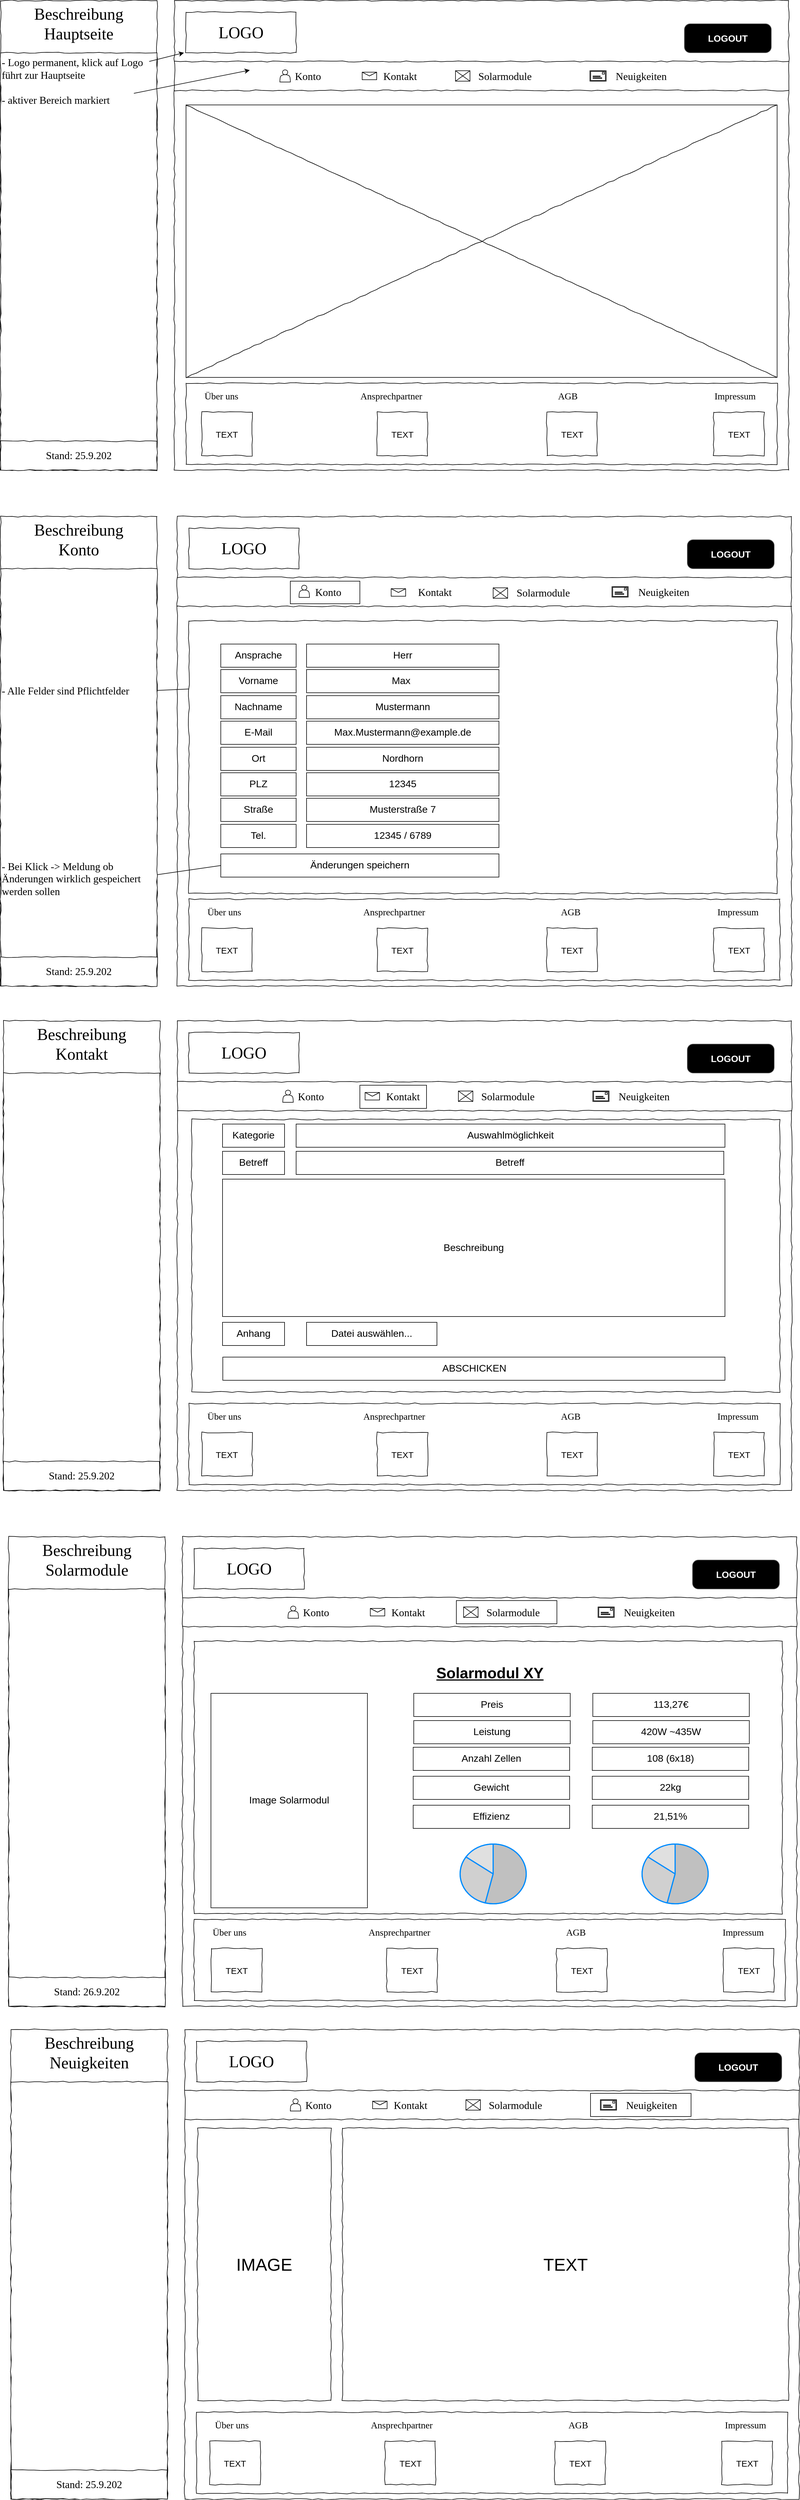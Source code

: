 <mxfile version="11.3.0" type="device" pages="1"><diagram name="Page-1" id="03018318-947c-dd8e-b7a3-06fadd420f32"><mxGraphModel dx="3111" dy="1143" grid="1" gridSize="10" guides="1" tooltips="1" connect="1" arrows="1" fold="1" page="1" pageScale="1" pageWidth="1100" pageHeight="850" background="none" math="0" shadow="0"><root><mxCell id="0"/><mxCell id="1" parent="0"/><mxCell id="LgNa74KXyd6v0-ToaAEt-61" value="" style="rounded=0;whiteSpace=wrap;html=1;" parent="1" vertex="1"><mxGeometry x="220" y="1021.5" width="120" height="39" as="geometry"/></mxCell><mxCell id="677b7b8949515195-1" value="" style="whiteSpace=wrap;html=1;rounded=0;shadow=0;labelBackgroundColor=none;strokeColor=#000000;strokeWidth=1;fillColor=none;fontFamily=Verdana;fontSize=12;fontColor=#000000;align=center;comic=1;" parent="1" vertex="1"><mxGeometry x="20" y="20" width="1060" height="810" as="geometry"/></mxCell><mxCell id="677b7b8949515195-2" value="LOGO" style="whiteSpace=wrap;html=1;rounded=0;shadow=0;labelBackgroundColor=none;strokeWidth=1;fontFamily=Verdana;fontSize=28;align=center;comic=1;" parent="1" vertex="1"><mxGeometry x="40" y="40" width="190" height="70" as="geometry"/></mxCell><mxCell id="677b7b8949515195-9" value="" style="line;strokeWidth=1;html=1;rounded=0;shadow=0;labelBackgroundColor=none;fillColor=none;fontFamily=Verdana;fontSize=14;fontColor=#000000;align=center;comic=1;" parent="1" vertex="1"><mxGeometry x="20" y="120" width="1060" height="10" as="geometry"/></mxCell><mxCell id="677b7b8949515195-15" value="&lt;div style=&quot;text-align: justify&quot;&gt;&lt;br&gt;&lt;/div&gt;" style="whiteSpace=wrap;html=1;rounded=0;shadow=0;labelBackgroundColor=none;strokeWidth=1;fillColor=none;fontFamily=Verdana;fontSize=12;align=center;verticalAlign=top;spacing=10;comic=1;" parent="1" vertex="1"><mxGeometry x="40" y="680" width="1020" height="140" as="geometry"/></mxCell><mxCell id="677b7b8949515195-16" value="" style="verticalLabelPosition=bottom;shadow=0;dashed=0;align=center;verticalAlign=top;strokeWidth=1;shape=mxgraph.mockup.graphics.simpleIcon;strokeColor=default;rounded=0;labelBackgroundColor=none;fontFamily=Verdana;fontSize=14;fontColor=#000000;comic=1;fillColor=default;html=1;" parent="1" vertex="1"><mxGeometry x="40" y="200" width="1020" height="470" as="geometry"/></mxCell><mxCell id="LgNa74KXyd6v0-ToaAEt-4" value="Konto" style="text;html=1;points=[];align=center;verticalAlign=top;spacingTop=-4;fontSize=18;fontFamily=Verdana" parent="1" vertex="1"><mxGeometry x="210" y="137.5" width="80" height="25" as="geometry"/></mxCell><mxCell id="LgNa74KXyd6v0-ToaAEt-7" value="Über uns" style="text;html=1;points=[];align=left;verticalAlign=top;spacingTop=-4;fontSize=16;fontFamily=Verdana" parent="1" vertex="1"><mxGeometry x="70" y="690" width="80" height="25" as="geometry"/></mxCell><mxCell id="LgNa74KXyd6v0-ToaAEt-8" value="AGB" style="text;html=1;points=[];align=left;verticalAlign=top;spacingTop=-4;fontSize=16;fontFamily=Verdana" parent="1" vertex="1"><mxGeometry x="680" y="690" width="80" height="25" as="geometry"/></mxCell><mxCell id="LgNa74KXyd6v0-ToaAEt-9" value="Impressum" style="text;html=1;points=[];align=left;verticalAlign=top;spacingTop=-4;fontSize=16;fontFamily=Verdana" parent="1" vertex="1"><mxGeometry x="950" y="690" width="80" height="25" as="geometry"/></mxCell><mxCell id="LgNa74KXyd6v0-ToaAEt-10" value="Ansprechpartner" style="text;html=1;points=[];align=left;verticalAlign=top;spacingTop=-4;fontSize=16;fontFamily=Verdana" parent="1" vertex="1"><mxGeometry x="339" y="690" width="80" height="25" as="geometry"/></mxCell><mxCell id="LgNa74KXyd6v0-ToaAEt-11" value="" style="strokeWidth=1;shadow=0;dashed=0;align=center;html=1;shape=mxgraph.mockup.buttons.multiButton;fillColor=#000000;strokeColor=#666666;mainText=;subText=;" parent="1" vertex="1"><mxGeometry x="900" y="60" width="150" height="50" as="geometry"/></mxCell><mxCell id="LgNa74KXyd6v0-ToaAEt-12" value="LOGOUT" style="strokeWidth=1;shadow=0;dashed=0;align=center;html=1;shape=mxgraph.mockup.anchor;fontSize=16;fontColor=#ffffff;fontStyle=1;whiteSpace=wrap;" parent="LgNa74KXyd6v0-ToaAEt-11" vertex="1"><mxGeometry y="15" width="150" height="20" as="geometry"/></mxCell><mxCell id="LgNa74KXyd6v0-ToaAEt-13" value="" style="strokeWidth=1;shadow=0;dashed=0;align=center;html=1;shape=mxgraph.mockup.anchor;fontSize=12;fontColor=#ffffff;fontStyle=1;whiteSpace=wrap;fillColor=#000000;" parent="LgNa74KXyd6v0-ToaAEt-11" vertex="1"><mxGeometry y="30" width="150" height="10" as="geometry"/></mxCell><mxCell id="LgNa74KXyd6v0-ToaAEt-14" value="" style="endArrow=none;html=1;rounded=0;" parent="1" target="677b7b8949515195-1" edge="1"><mxGeometry width="50" height="50" relative="1" as="geometry"><mxPoint x="20" y="190" as="sourcePoint"/><mxPoint x="70" y="140" as="targetPoint"/></mxGeometry></mxCell><mxCell id="LgNa74KXyd6v0-ToaAEt-15" value="" style="line;strokeWidth=1;html=1;rounded=0;shadow=0;labelBackgroundColor=none;fillColor=none;fontFamily=Verdana;fontSize=14;fontColor=#000000;align=center;comic=1;" parent="1" vertex="1"><mxGeometry x="20" y="170" width="1060" height="10" as="geometry"/></mxCell><mxCell id="LgNa74KXyd6v0-ToaAEt-16" value="Kontakt" style="text;html=1;points=[];align=center;verticalAlign=top;spacingTop=-4;fontSize=18;fontFamily=Verdana" parent="1" vertex="1"><mxGeometry x="369" y="137.5" width="80" height="25" as="geometry"/></mxCell><mxCell id="LgNa74KXyd6v0-ToaAEt-17" value="Neuigkeiten" style="text;html=1;points=[];align=center;verticalAlign=top;spacingTop=-4;fontSize=18;fontFamily=Verdana" parent="1" vertex="1"><mxGeometry x="780" y="137.5" width="90" height="25" as="geometry"/></mxCell><mxCell id="LgNa74KXyd6v0-ToaAEt-19" value="Beschreibung&lt;br&gt;Hauptseite&lt;br&gt;" style="whiteSpace=wrap;html=1;rounded=0;shadow=0;labelBackgroundColor=none;strokeWidth=1;fontFamily=Verdana;fontSize=28;align=center;comic=1;verticalAlign=top;" parent="1" vertex="1"><mxGeometry x="-280" y="20" width="270" height="810" as="geometry"/></mxCell><mxCell id="LgNa74KXyd6v0-ToaAEt-20" value="- Logo permanent, klick auf Logo führt zur Hauptseite&lt;br&gt;&lt;br&gt;- aktiver Bereich markiert" style="whiteSpace=wrap;html=1;rounded=0;shadow=0;labelBackgroundColor=none;strokeWidth=1;fontFamily=Verdana;fontSize=18;align=left;comic=1;verticalAlign=top;" parent="1" vertex="1"><mxGeometry x="-280" y="110" width="270" height="720" as="geometry"/></mxCell><mxCell id="LgNa74KXyd6v0-ToaAEt-22" value="" style="endArrow=classic;html=1;rounded=0;entryX=0;entryY=0.5;entryDx=0;entryDy=0;" parent="1" edge="1"><mxGeometry width="50" height="50" relative="1" as="geometry"><mxPoint x="-23.5" y="125" as="sourcePoint"/><mxPoint x="36.5" y="110" as="targetPoint"/></mxGeometry></mxCell><mxCell id="LgNa74KXyd6v0-ToaAEt-23" value="" style="endArrow=classic;html=1;rounded=0;" parent="1" edge="1"><mxGeometry width="50" height="50" relative="1" as="geometry"><mxPoint x="-50" y="180" as="sourcePoint"/><mxPoint x="150" y="140" as="targetPoint"/></mxGeometry></mxCell><mxCell id="LgNa74KXyd6v0-ToaAEt-24" value="Stand: 25.9.202" style="whiteSpace=wrap;html=1;rounded=0;shadow=0;labelBackgroundColor=none;strokeWidth=1;fontFamily=Verdana;fontSize=18;align=center;comic=1;verticalAlign=middle;" parent="1" vertex="1"><mxGeometry x="-280" y="780" width="270" height="50" as="geometry"/></mxCell><mxCell id="LgNa74KXyd6v0-ToaAEt-27" value="" style="verticalLabelPosition=bottom;shadow=0;dashed=0;align=center;html=1;verticalAlign=top;strokeWidth=1;shape=mxgraph.mockup.misc.mail2;" parent="1" vertex="1"><mxGeometry x="344" y="143.5" width="25" height="13" as="geometry"/></mxCell><mxCell id="LgNa74KXyd6v0-ToaAEt-28" value="" style="shape=actor;whiteSpace=wrap;html=1;" parent="1" vertex="1"><mxGeometry x="202" y="139.5" width="18" height="21" as="geometry"/></mxCell><mxCell id="LgNa74KXyd6v0-ToaAEt-30" value="" style="sketch=0;pointerEvents=1;shadow=0;dashed=0;html=1;labelPosition=center;verticalLabelPosition=bottom;verticalAlign=top;outlineConnect=0;align=center;shape=mxgraph.office.concepts.email;" parent="1" vertex="1"><mxGeometry x="737" y="141" width="28" height="18" as="geometry"/></mxCell><mxCell id="LgNa74KXyd6v0-ToaAEt-35" value="" style="whiteSpace=wrap;html=1;rounded=0;shadow=0;labelBackgroundColor=none;strokeColor=#000000;strokeWidth=1;fillColor=none;fontFamily=Verdana;fontSize=12;fontColor=#000000;align=center;comic=1;" parent="1" vertex="1"><mxGeometry x="25" y="910" width="1060" height="810" as="geometry"/></mxCell><mxCell id="LgNa74KXyd6v0-ToaAEt-36" value="LOGO" style="whiteSpace=wrap;html=1;rounded=0;shadow=0;labelBackgroundColor=none;strokeWidth=1;fontFamily=Verdana;fontSize=28;align=center;comic=1;" parent="1" vertex="1"><mxGeometry x="45" y="930" width="190" height="70" as="geometry"/></mxCell><mxCell id="LgNa74KXyd6v0-ToaAEt-37" value="" style="line;strokeWidth=1;html=1;rounded=0;shadow=0;labelBackgroundColor=none;fillColor=none;fontFamily=Verdana;fontSize=14;fontColor=#000000;align=center;comic=1;" parent="1" vertex="1"><mxGeometry x="25" y="1010" width="1060" height="10" as="geometry"/></mxCell><mxCell id="LgNa74KXyd6v0-ToaAEt-38" value="&lt;div style=&quot;text-align: justify&quot;&gt;&lt;br&gt;&lt;/div&gt;" style="whiteSpace=wrap;html=1;rounded=0;shadow=0;labelBackgroundColor=none;strokeWidth=1;fillColor=none;fontFamily=Verdana;fontSize=12;align=center;verticalAlign=top;spacing=10;comic=1;" parent="1" vertex="1"><mxGeometry x="45" y="1570" width="1020" height="140" as="geometry"/></mxCell><mxCell id="LgNa74KXyd6v0-ToaAEt-40" value="Konto" style="text;html=1;points=[];align=center;verticalAlign=top;spacingTop=-4;fontSize=18;fontFamily=Verdana" parent="1" vertex="1"><mxGeometry x="245" y="1027.5" width="80" height="25" as="geometry"/></mxCell><mxCell id="LgNa74KXyd6v0-ToaAEt-41" value="Über uns" style="text;html=1;points=[];align=left;verticalAlign=top;spacingTop=-4;fontSize=16;fontFamily=Verdana" parent="1" vertex="1"><mxGeometry x="75" y="1580" width="80" height="25" as="geometry"/></mxCell><mxCell id="LgNa74KXyd6v0-ToaAEt-42" value="AGB" style="text;html=1;points=[];align=left;verticalAlign=top;spacingTop=-4;fontSize=16;fontFamily=Verdana" parent="1" vertex="1"><mxGeometry x="685" y="1580" width="80" height="25" as="geometry"/></mxCell><mxCell id="LgNa74KXyd6v0-ToaAEt-43" value="Impressum" style="text;html=1;points=[];align=left;verticalAlign=top;spacingTop=-4;fontSize=16;fontFamily=Verdana" parent="1" vertex="1"><mxGeometry x="955" y="1580" width="80" height="25" as="geometry"/></mxCell><mxCell id="LgNa74KXyd6v0-ToaAEt-44" value="Ansprechpartner" style="text;html=1;points=[];align=left;verticalAlign=top;spacingTop=-4;fontSize=16;fontFamily=Verdana" parent="1" vertex="1"><mxGeometry x="344" y="1580" width="80" height="25" as="geometry"/></mxCell><mxCell id="LgNa74KXyd6v0-ToaAEt-45" value="" style="strokeWidth=1;shadow=0;dashed=0;align=center;html=1;shape=mxgraph.mockup.buttons.multiButton;fillColor=#000000;strokeColor=#666666;mainText=;subText=;" parent="1" vertex="1"><mxGeometry x="905" y="950" width="150" height="50" as="geometry"/></mxCell><mxCell id="LgNa74KXyd6v0-ToaAEt-46" value="LOGOUT" style="strokeWidth=1;shadow=0;dashed=0;align=center;html=1;shape=mxgraph.mockup.anchor;fontSize=16;fontColor=#ffffff;fontStyle=1;whiteSpace=wrap;" parent="LgNa74KXyd6v0-ToaAEt-45" vertex="1"><mxGeometry y="15" width="150" height="20" as="geometry"/></mxCell><mxCell id="LgNa74KXyd6v0-ToaAEt-47" value="" style="strokeWidth=1;shadow=0;dashed=0;align=center;html=1;shape=mxgraph.mockup.anchor;fontSize=12;fontColor=#ffffff;fontStyle=1;whiteSpace=wrap;fillColor=#000000;" parent="LgNa74KXyd6v0-ToaAEt-45" vertex="1"><mxGeometry y="30" width="150" height="10" as="geometry"/></mxCell><mxCell id="LgNa74KXyd6v0-ToaAEt-48" value="" style="endArrow=none;html=1;rounded=0;" parent="1" target="LgNa74KXyd6v0-ToaAEt-35" edge="1"><mxGeometry width="50" height="50" relative="1" as="geometry"><mxPoint x="25" y="1080" as="sourcePoint"/><mxPoint x="75" y="1030" as="targetPoint"/></mxGeometry></mxCell><mxCell id="LgNa74KXyd6v0-ToaAEt-49" value="" style="line;strokeWidth=1;html=1;rounded=0;shadow=0;labelBackgroundColor=none;fillColor=none;fontFamily=Verdana;fontSize=14;fontColor=#000000;align=center;comic=1;" parent="1" vertex="1"><mxGeometry x="25" y="1060" width="1060" height="10" as="geometry"/></mxCell><mxCell id="LgNa74KXyd6v0-ToaAEt-50" value="Kontakt" style="text;html=1;points=[];align=center;verticalAlign=top;spacingTop=-4;fontSize=18;fontFamily=Verdana" parent="1" vertex="1"><mxGeometry x="429" y="1027.5" width="80" height="25" as="geometry"/></mxCell><mxCell id="LgNa74KXyd6v0-ToaAEt-51" value="Neuigkeiten" style="text;html=1;points=[];align=center;verticalAlign=top;spacingTop=-4;fontSize=18;fontFamily=Verdana" parent="1" vertex="1"><mxGeometry x="819" y="1027.5" width="90" height="25" as="geometry"/></mxCell><mxCell id="LgNa74KXyd6v0-ToaAEt-52" value="" style="verticalLabelPosition=bottom;shadow=0;dashed=0;align=center;html=1;verticalAlign=top;strokeWidth=1;shape=mxgraph.mockup.misc.mail2;" parent="1" vertex="1"><mxGeometry x="394" y="1034.5" width="25" height="13" as="geometry"/></mxCell><mxCell id="LgNa74KXyd6v0-ToaAEt-53" value="" style="shape=actor;whiteSpace=wrap;html=1;" parent="1" vertex="1"><mxGeometry x="235" y="1028.5" width="18" height="21" as="geometry"/></mxCell><mxCell id="LgNa74KXyd6v0-ToaAEt-54" value="" style="sketch=0;pointerEvents=1;shadow=0;dashed=0;html=1;labelPosition=center;verticalLabelPosition=bottom;verticalAlign=top;outlineConnect=0;align=center;shape=mxgraph.office.concepts.email;" parent="1" vertex="1"><mxGeometry x="775" y="1031" width="28" height="18" as="geometry"/></mxCell><mxCell id="LgNa74KXyd6v0-ToaAEt-56" value="Beschreibung&lt;br&gt;Konto" style="whiteSpace=wrap;html=1;rounded=0;shadow=0;labelBackgroundColor=none;strokeWidth=1;fontFamily=Verdana;fontSize=28;align=center;comic=1;verticalAlign=top;" parent="1" vertex="1"><mxGeometry x="-280" y="910" width="270" height="810" as="geometry"/></mxCell><mxCell id="LgNa74KXyd6v0-ToaAEt-57" value="&lt;br&gt;&lt;br&gt;&lt;br&gt;&lt;br&gt;&lt;br&gt;&lt;br&gt;&lt;br&gt;&lt;br&gt;&lt;br&gt;- Alle Felder sind Pflichtfelder&lt;br&gt;&lt;br&gt;&lt;br&gt;&lt;br&gt;&lt;br&gt;&lt;br&gt;&lt;br&gt;&lt;br&gt;&lt;br&gt;&lt;br&gt;&lt;br&gt;&lt;br&gt;&lt;br&gt;&lt;br&gt;- Bei Klick -&amp;gt; Meldung ob Änderungen wirklich gespeichert werden sollen" style="whiteSpace=wrap;html=1;rounded=0;shadow=0;labelBackgroundColor=none;strokeWidth=1;fontFamily=Verdana;fontSize=18;align=left;comic=1;verticalAlign=top;" parent="1" vertex="1"><mxGeometry x="-280" y="1000" width="270" height="720" as="geometry"/></mxCell><mxCell id="LgNa74KXyd6v0-ToaAEt-58" value="Stand: 25.9.202" style="whiteSpace=wrap;html=1;rounded=0;shadow=0;labelBackgroundColor=none;strokeWidth=1;fontFamily=Verdana;fontSize=18;align=center;comic=1;verticalAlign=middle;" parent="1" vertex="1"><mxGeometry x="-280" y="1670" width="270" height="50" as="geometry"/></mxCell><mxCell id="LgNa74KXyd6v0-ToaAEt-62" value="" style="rounded=0;whiteSpace=wrap;html=1;comic=1;" parent="1" vertex="1"><mxGeometry x="45" y="1090" width="1015" height="470" as="geometry"/></mxCell><mxCell id="LgNa74KXyd6v0-ToaAEt-63" value="Vorname" style="rounded=0;whiteSpace=wrap;html=1;fontSize=17;" parent="1" vertex="1"><mxGeometry x="100" y="1174" width="130" height="40" as="geometry"/></mxCell><mxCell id="LgNa74KXyd6v0-ToaAEt-64" value="Nachname" style="rounded=0;whiteSpace=wrap;html=1;fontSize=17;" parent="1" vertex="1"><mxGeometry x="100" y="1219" width="130" height="40" as="geometry"/></mxCell><mxCell id="LgNa74KXyd6v0-ToaAEt-65" value="Ansprache" style="rounded=0;whiteSpace=wrap;html=1;fontSize=17;" parent="1" vertex="1"><mxGeometry x="100" y="1130" width="130" height="40" as="geometry"/></mxCell><mxCell id="LgNa74KXyd6v0-ToaAEt-66" value="Ort" style="rounded=0;whiteSpace=wrap;html=1;fontSize=17;" parent="1" vertex="1"><mxGeometry x="100" y="1308" width="130" height="40" as="geometry"/></mxCell><mxCell id="LgNa74KXyd6v0-ToaAEt-67" value="PLZ" style="rounded=0;whiteSpace=wrap;html=1;fontSize=17;" parent="1" vertex="1"><mxGeometry x="100" y="1352" width="130" height="40" as="geometry"/></mxCell><mxCell id="LgNa74KXyd6v0-ToaAEt-68" value="Straße" style="rounded=0;whiteSpace=wrap;html=1;fontSize=17;" parent="1" vertex="1"><mxGeometry x="100" y="1396" width="130" height="40" as="geometry"/></mxCell><mxCell id="LgNa74KXyd6v0-ToaAEt-69" value="Tel." style="rounded=0;whiteSpace=wrap;html=1;fontSize=17;" parent="1" vertex="1"><mxGeometry x="100" y="1441" width="130" height="40" as="geometry"/></mxCell><mxCell id="LgNa74KXyd6v0-ToaAEt-70" value="E-Mail" style="rounded=0;whiteSpace=wrap;html=1;fontSize=17;" parent="1" vertex="1"><mxGeometry x="100" y="1263" width="130" height="40" as="geometry"/></mxCell><mxCell id="LgNa74KXyd6v0-ToaAEt-72" value="Herr" style="rounded=0;whiteSpace=wrap;html=1;fontSize=17;" parent="1" vertex="1"><mxGeometry x="248" y="1130" width="332" height="40" as="geometry"/></mxCell><mxCell id="LgNa74KXyd6v0-ToaAEt-73" value="Max&lt;span style=&quot;white-space: pre;&quot;&gt;&#9;&lt;/span&gt;" style="rounded=0;whiteSpace=wrap;html=1;fontSize=17;" parent="1" vertex="1"><mxGeometry x="248" y="1174" width="332" height="40" as="geometry"/></mxCell><mxCell id="LgNa74KXyd6v0-ToaAEt-74" value="Mustermann" style="rounded=0;whiteSpace=wrap;html=1;fontSize=17;" parent="1" vertex="1"><mxGeometry x="248" y="1219" width="332" height="40" as="geometry"/></mxCell><mxCell id="LgNa74KXyd6v0-ToaAEt-75" value="Max.Mustermann@example.de" style="rounded=0;whiteSpace=wrap;html=1;fontSize=17;" parent="1" vertex="1"><mxGeometry x="248" y="1263" width="332" height="40" as="geometry"/></mxCell><mxCell id="LgNa74KXyd6v0-ToaAEt-76" value="Nordhorn" style="rounded=0;whiteSpace=wrap;html=1;fontSize=17;" parent="1" vertex="1"><mxGeometry x="248" y="1308" width="332" height="40" as="geometry"/></mxCell><mxCell id="LgNa74KXyd6v0-ToaAEt-77" value="12345" style="rounded=0;whiteSpace=wrap;html=1;fontSize=17;" parent="1" vertex="1"><mxGeometry x="248" y="1352" width="332" height="40" as="geometry"/></mxCell><mxCell id="LgNa74KXyd6v0-ToaAEt-78" value="Musterstraße 7" style="rounded=0;whiteSpace=wrap;html=1;fontSize=17;" parent="1" vertex="1"><mxGeometry x="248" y="1396" width="332" height="40" as="geometry"/></mxCell><mxCell id="LgNa74KXyd6v0-ToaAEt-79" value="12345 / 6789" style="rounded=0;whiteSpace=wrap;html=1;fontSize=17;" parent="1" vertex="1"><mxGeometry x="248" y="1441" width="332" height="40" as="geometry"/></mxCell><mxCell id="LgNa74KXyd6v0-ToaAEt-82" value="Solarmodule" style="text;html=1;points=[];align=center;verticalAlign=top;spacingTop=-4;fontSize=18;fontFamily=Verdana" parent="1" vertex="1"><mxGeometry x="550" y="137.5" width="80" height="25" as="geometry"/></mxCell><mxCell id="LgNa74KXyd6v0-ToaAEt-83" value="" style="verticalLabelPosition=bottom;shadow=0;dashed=0;align=center;html=1;verticalAlign=top;strokeWidth=1;shape=mxgraph.mockup.graphics.simpleIcon;" parent="1" vertex="1"><mxGeometry x="505" y="141" width="25" height="18" as="geometry"/></mxCell><mxCell id="IAszLcKzDg6OFeHHL3es-1" value="" style="endArrow=none;html=1;rounded=0;entryX=0;entryY=0.25;entryDx=0;entryDy=0;" parent="1" target="LgNa74KXyd6v0-ToaAEt-62" edge="1"><mxGeometry width="50" height="50" relative="1" as="geometry"><mxPoint x="-10" y="1210" as="sourcePoint"/><mxPoint x="40" y="1160" as="targetPoint"/></mxGeometry></mxCell><mxCell id="IAszLcKzDg6OFeHHL3es-3" value="Solarmodule" style="text;html=1;points=[];align=center;verticalAlign=top;spacingTop=-4;fontSize=18;fontFamily=Verdana" parent="1" vertex="1"><mxGeometry x="616" y="1028.5" width="80" height="25" as="geometry"/></mxCell><mxCell id="IAszLcKzDg6OFeHHL3es-4" value="" style="verticalLabelPosition=bottom;shadow=0;dashed=0;align=center;html=1;verticalAlign=top;strokeWidth=1;shape=mxgraph.mockup.graphics.simpleIcon;" parent="1" vertex="1"><mxGeometry x="570" y="1033" width="25" height="18" as="geometry"/></mxCell><mxCell id="IAszLcKzDg6OFeHHL3es-50" value="" style="whiteSpace=wrap;html=1;rounded=0;shadow=0;labelBackgroundColor=none;strokeColor=#000000;strokeWidth=1;fillColor=none;fontFamily=Verdana;fontSize=12;fontColor=#000000;align=center;comic=1;" parent="1" vertex="1"><mxGeometry x="34" y="2670" width="1060" height="810" as="geometry"/></mxCell><mxCell id="IAszLcKzDg6OFeHHL3es-51" value="LOGO" style="whiteSpace=wrap;html=1;rounded=0;shadow=0;labelBackgroundColor=none;strokeWidth=1;fontFamily=Verdana;fontSize=28;align=center;comic=1;" parent="1" vertex="1"><mxGeometry x="54" y="2690" width="190" height="70" as="geometry"/></mxCell><mxCell id="IAszLcKzDg6OFeHHL3es-52" value="" style="line;strokeWidth=1;html=1;rounded=0;shadow=0;labelBackgroundColor=none;fillColor=none;fontFamily=Verdana;fontSize=14;fontColor=#000000;align=center;comic=1;" parent="1" vertex="1"><mxGeometry x="34" y="2770" width="1060" height="10" as="geometry"/></mxCell><mxCell id="IAszLcKzDg6OFeHHL3es-53" value="&lt;div style=&quot;text-align: justify&quot;&gt;&lt;br&gt;&lt;/div&gt;" style="whiteSpace=wrap;html=1;rounded=0;shadow=0;labelBackgroundColor=none;strokeWidth=1;fillColor=none;fontFamily=Verdana;fontSize=12;align=center;verticalAlign=top;spacing=10;comic=1;" parent="1" vertex="1"><mxGeometry x="54" y="3330" width="1020" height="140" as="geometry"/></mxCell><mxCell id="IAszLcKzDg6OFeHHL3es-55" value="Konto" style="text;html=1;points=[];align=center;verticalAlign=top;spacingTop=-4;fontSize=18;fontFamily=Verdana" parent="1" vertex="1"><mxGeometry x="224" y="2787.5" width="80" height="25" as="geometry"/></mxCell><mxCell id="IAszLcKzDg6OFeHHL3es-56" value="Über uns" style="text;html=1;points=[];align=left;verticalAlign=top;spacingTop=-4;fontSize=16;fontFamily=Verdana" parent="1" vertex="1"><mxGeometry x="84" y="3340" width="80" height="25" as="geometry"/></mxCell><mxCell id="IAszLcKzDg6OFeHHL3es-57" value="AGB" style="text;html=1;points=[];align=left;verticalAlign=top;spacingTop=-4;fontSize=16;fontFamily=Verdana" parent="1" vertex="1"><mxGeometry x="694" y="3340" width="80" height="25" as="geometry"/></mxCell><mxCell id="IAszLcKzDg6OFeHHL3es-58" value="Impressum" style="text;html=1;points=[];align=left;verticalAlign=top;spacingTop=-4;fontSize=16;fontFamily=Verdana" parent="1" vertex="1"><mxGeometry x="964" y="3340" width="80" height="25" as="geometry"/></mxCell><mxCell id="IAszLcKzDg6OFeHHL3es-59" value="Ansprechpartner" style="text;html=1;points=[];align=left;verticalAlign=top;spacingTop=-4;fontSize=16;fontFamily=Verdana" parent="1" vertex="1"><mxGeometry x="353" y="3340" width="80" height="25" as="geometry"/></mxCell><mxCell id="IAszLcKzDg6OFeHHL3es-60" value="" style="strokeWidth=1;shadow=0;dashed=0;align=center;html=1;shape=mxgraph.mockup.buttons.multiButton;fillColor=#000000;strokeColor=#666666;mainText=;subText=;" parent="1" vertex="1"><mxGeometry x="914" y="2710" width="150" height="50" as="geometry"/></mxCell><mxCell id="IAszLcKzDg6OFeHHL3es-61" value="LOGOUT" style="strokeWidth=1;shadow=0;dashed=0;align=center;html=1;shape=mxgraph.mockup.anchor;fontSize=16;fontColor=#ffffff;fontStyle=1;whiteSpace=wrap;" parent="IAszLcKzDg6OFeHHL3es-60" vertex="1"><mxGeometry y="15" width="150" height="20" as="geometry"/></mxCell><mxCell id="IAszLcKzDg6OFeHHL3es-62" value="" style="strokeWidth=1;shadow=0;dashed=0;align=center;html=1;shape=mxgraph.mockup.anchor;fontSize=12;fontColor=#ffffff;fontStyle=1;whiteSpace=wrap;fillColor=#000000;" parent="IAszLcKzDg6OFeHHL3es-60" vertex="1"><mxGeometry y="30" width="150" height="10" as="geometry"/></mxCell><mxCell id="IAszLcKzDg6OFeHHL3es-63" value="" style="endArrow=none;html=1;rounded=0;" parent="1" target="IAszLcKzDg6OFeHHL3es-50" edge="1"><mxGeometry width="50" height="50" relative="1" as="geometry"><mxPoint x="34" y="2840" as="sourcePoint"/><mxPoint x="84" y="2790" as="targetPoint"/></mxGeometry></mxCell><mxCell id="IAszLcKzDg6OFeHHL3es-64" value="" style="line;strokeWidth=1;html=1;rounded=0;shadow=0;labelBackgroundColor=none;fillColor=none;fontFamily=Verdana;fontSize=14;fontColor=#000000;align=center;comic=1;" parent="1" vertex="1"><mxGeometry x="34" y="2820" width="1060" height="10" as="geometry"/></mxCell><mxCell id="IAszLcKzDg6OFeHHL3es-65" value="Kontakt" style="text;html=1;points=[];align=center;verticalAlign=top;spacingTop=-4;fontSize=18;fontFamily=Verdana" parent="1" vertex="1"><mxGeometry x="383" y="2787.5" width="80" height="25" as="geometry"/></mxCell><mxCell id="IAszLcKzDg6OFeHHL3es-66" value="Neuigkeiten" style="text;html=1;points=[];align=center;verticalAlign=top;spacingTop=-4;fontSize=18;fontFamily=Verdana" parent="1" vertex="1"><mxGeometry x="794" y="2787.5" width="90" height="25" as="geometry"/></mxCell><mxCell id="IAszLcKzDg6OFeHHL3es-67" value="Beschreibung&lt;br&gt;Solarmodule" style="whiteSpace=wrap;html=1;rounded=0;shadow=0;labelBackgroundColor=none;strokeWidth=1;fontFamily=Verdana;fontSize=28;align=center;comic=1;verticalAlign=top;" parent="1" vertex="1"><mxGeometry x="-266" y="2670" width="270" height="810" as="geometry"/></mxCell><mxCell id="IAszLcKzDg6OFeHHL3es-68" value="" style="whiteSpace=wrap;html=1;rounded=0;shadow=0;labelBackgroundColor=none;strokeWidth=1;fontFamily=Verdana;fontSize=18;align=left;comic=1;verticalAlign=top;" parent="1" vertex="1"><mxGeometry x="-266" y="2760" width="270" height="720" as="geometry"/></mxCell><mxCell id="IAszLcKzDg6OFeHHL3es-71" value="Stand: 26.9.202" style="whiteSpace=wrap;html=1;rounded=0;shadow=0;labelBackgroundColor=none;strokeWidth=1;fontFamily=Verdana;fontSize=18;align=center;comic=1;verticalAlign=middle;" parent="1" vertex="1"><mxGeometry x="-266" y="3430" width="270" height="50" as="geometry"/></mxCell><mxCell id="IAszLcKzDg6OFeHHL3es-72" value="" style="verticalLabelPosition=bottom;shadow=0;dashed=0;align=center;html=1;verticalAlign=top;strokeWidth=1;shape=mxgraph.mockup.misc.mail2;" parent="1" vertex="1"><mxGeometry x="358" y="2793.5" width="25" height="13" as="geometry"/></mxCell><mxCell id="IAszLcKzDg6OFeHHL3es-73" value="" style="shape=actor;whiteSpace=wrap;html=1;" parent="1" vertex="1"><mxGeometry x="216" y="2789.5" width="18" height="21" as="geometry"/></mxCell><mxCell id="IAszLcKzDg6OFeHHL3es-74" value="" style="sketch=0;pointerEvents=1;shadow=0;dashed=0;html=1;labelPosition=center;verticalLabelPosition=bottom;verticalAlign=top;outlineConnect=0;align=center;shape=mxgraph.office.concepts.email;" parent="1" vertex="1"><mxGeometry x="751" y="2791" width="28" height="18" as="geometry"/></mxCell><mxCell id="IAszLcKzDg6OFeHHL3es-75" value="Solarmodule" style="text;html=1;points=[];align=center;verticalAlign=top;spacingTop=-4;fontSize=18;fontFamily=Verdana" parent="1" vertex="1"><mxGeometry x="564" y="2787.5" width="80" height="25" as="geometry"/></mxCell><mxCell id="IAszLcKzDg6OFeHHL3es-76" value="" style="verticalLabelPosition=bottom;shadow=0;dashed=0;align=center;html=1;verticalAlign=top;strokeWidth=1;shape=mxgraph.mockup.graphics.simpleIcon;" parent="1" vertex="1"><mxGeometry x="519" y="2791" width="25" height="18" as="geometry"/></mxCell><mxCell id="IAszLcKzDg6OFeHHL3es-77" value="" style="whiteSpace=wrap;html=1;rounded=0;shadow=0;labelBackgroundColor=none;strokeColor=#000000;strokeWidth=1;fillColor=none;fontFamily=Verdana;fontSize=12;fontColor=#000000;align=center;comic=1;" parent="1" vertex="1"><mxGeometry x="38" y="3520" width="1060" height="810" as="geometry"/></mxCell><mxCell id="IAszLcKzDg6OFeHHL3es-78" value="LOGO" style="whiteSpace=wrap;html=1;rounded=0;shadow=0;labelBackgroundColor=none;strokeWidth=1;fontFamily=Verdana;fontSize=28;align=center;comic=1;" parent="1" vertex="1"><mxGeometry x="58" y="3540" width="190" height="70" as="geometry"/></mxCell><mxCell id="IAszLcKzDg6OFeHHL3es-79" value="" style="line;strokeWidth=1;html=1;rounded=0;shadow=0;labelBackgroundColor=none;fillColor=none;fontFamily=Verdana;fontSize=14;fontColor=#000000;align=center;comic=1;" parent="1" vertex="1"><mxGeometry x="38" y="3620" width="1060" height="10" as="geometry"/></mxCell><mxCell id="IAszLcKzDg6OFeHHL3es-80" value="&lt;div style=&quot;text-align: justify&quot;&gt;&lt;br&gt;&lt;/div&gt;" style="whiteSpace=wrap;html=1;rounded=0;shadow=0;labelBackgroundColor=none;strokeWidth=1;fillColor=none;fontFamily=Verdana;fontSize=12;align=center;verticalAlign=top;spacing=10;comic=1;" parent="1" vertex="1"><mxGeometry x="58" y="4180" width="1020" height="140" as="geometry"/></mxCell><mxCell id="IAszLcKzDg6OFeHHL3es-82" value="Konto" style="text;html=1;points=[];align=center;verticalAlign=top;spacingTop=-4;fontSize=18;fontFamily=Verdana" parent="1" vertex="1"><mxGeometry x="228" y="3637.5" width="80" height="25" as="geometry"/></mxCell><mxCell id="IAszLcKzDg6OFeHHL3es-83" value="Über uns" style="text;html=1;points=[];align=left;verticalAlign=top;spacingTop=-4;fontSize=16;fontFamily=Verdana" parent="1" vertex="1"><mxGeometry x="88" y="4190" width="80" height="25" as="geometry"/></mxCell><mxCell id="IAszLcKzDg6OFeHHL3es-84" value="AGB" style="text;html=1;points=[];align=left;verticalAlign=top;spacingTop=-4;fontSize=16;fontFamily=Verdana" parent="1" vertex="1"><mxGeometry x="698" y="4190" width="80" height="25" as="geometry"/></mxCell><mxCell id="IAszLcKzDg6OFeHHL3es-85" value="Impressum" style="text;html=1;points=[];align=left;verticalAlign=top;spacingTop=-4;fontSize=16;fontFamily=Verdana" parent="1" vertex="1"><mxGeometry x="968" y="4190" width="80" height="25" as="geometry"/></mxCell><mxCell id="IAszLcKzDg6OFeHHL3es-86" value="Ansprechpartner" style="text;html=1;points=[];align=left;verticalAlign=top;spacingTop=-4;fontSize=16;fontFamily=Verdana" parent="1" vertex="1"><mxGeometry x="357" y="4190" width="80" height="25" as="geometry"/></mxCell><mxCell id="IAszLcKzDg6OFeHHL3es-87" value="" style="strokeWidth=1;shadow=0;dashed=0;align=center;html=1;shape=mxgraph.mockup.buttons.multiButton;fillColor=#000000;strokeColor=#666666;mainText=;subText=;" parent="1" vertex="1"><mxGeometry x="918" y="3560" width="150" height="50" as="geometry"/></mxCell><mxCell id="IAszLcKzDg6OFeHHL3es-88" value="LOGOUT" style="strokeWidth=1;shadow=0;dashed=0;align=center;html=1;shape=mxgraph.mockup.anchor;fontSize=16;fontColor=#ffffff;fontStyle=1;whiteSpace=wrap;" parent="IAszLcKzDg6OFeHHL3es-87" vertex="1"><mxGeometry y="15" width="150" height="20" as="geometry"/></mxCell><mxCell id="IAszLcKzDg6OFeHHL3es-89" value="" style="strokeWidth=1;shadow=0;dashed=0;align=center;html=1;shape=mxgraph.mockup.anchor;fontSize=12;fontColor=#ffffff;fontStyle=1;whiteSpace=wrap;fillColor=#000000;" parent="IAszLcKzDg6OFeHHL3es-87" vertex="1"><mxGeometry y="30" width="150" height="10" as="geometry"/></mxCell><mxCell id="IAszLcKzDg6OFeHHL3es-90" value="" style="endArrow=none;html=1;rounded=0;" parent="1" target="IAszLcKzDg6OFeHHL3es-77" edge="1"><mxGeometry width="50" height="50" relative="1" as="geometry"><mxPoint x="38" y="3690" as="sourcePoint"/><mxPoint x="88" y="3640" as="targetPoint"/></mxGeometry></mxCell><mxCell id="IAszLcKzDg6OFeHHL3es-91" value="" style="line;strokeWidth=1;html=1;rounded=0;shadow=0;labelBackgroundColor=none;fillColor=none;fontFamily=Verdana;fontSize=14;fontColor=#000000;align=center;comic=1;" parent="1" vertex="1"><mxGeometry x="38" y="3670" width="1060" height="10" as="geometry"/></mxCell><mxCell id="IAszLcKzDg6OFeHHL3es-92" value="Kontakt" style="text;html=1;points=[];align=center;verticalAlign=top;spacingTop=-4;fontSize=18;fontFamily=Verdana" parent="1" vertex="1"><mxGeometry x="387" y="3637.5" width="80" height="25" as="geometry"/></mxCell><mxCell id="IAszLcKzDg6OFeHHL3es-93" value="Neuigkeiten" style="text;html=1;points=[];align=center;verticalAlign=top;spacingTop=-4;fontSize=18;fontFamily=Verdana" parent="1" vertex="1"><mxGeometry x="798" y="3637.5" width="90" height="25" as="geometry"/></mxCell><mxCell id="IAszLcKzDg6OFeHHL3es-94" value="Beschreibung&lt;br&gt;Neuigkeiten" style="whiteSpace=wrap;html=1;rounded=0;shadow=0;labelBackgroundColor=none;strokeWidth=1;fontFamily=Verdana;fontSize=28;align=center;comic=1;verticalAlign=top;" parent="1" vertex="1"><mxGeometry x="-262" y="3520" width="270" height="810" as="geometry"/></mxCell><mxCell id="IAszLcKzDg6OFeHHL3es-95" value="" style="whiteSpace=wrap;html=1;rounded=0;shadow=0;labelBackgroundColor=none;strokeWidth=1;fontFamily=Verdana;fontSize=18;align=left;comic=1;verticalAlign=top;" parent="1" vertex="1"><mxGeometry x="-262" y="3610" width="270" height="720" as="geometry"/></mxCell><mxCell id="IAszLcKzDg6OFeHHL3es-98" value="Stand: 25.9.202" style="whiteSpace=wrap;html=1;rounded=0;shadow=0;labelBackgroundColor=none;strokeWidth=1;fontFamily=Verdana;fontSize=18;align=center;comic=1;verticalAlign=middle;" parent="1" vertex="1"><mxGeometry x="-262" y="4280" width="270" height="50" as="geometry"/></mxCell><mxCell id="IAszLcKzDg6OFeHHL3es-99" value="" style="verticalLabelPosition=bottom;shadow=0;dashed=0;align=center;html=1;verticalAlign=top;strokeWidth=1;shape=mxgraph.mockup.misc.mail2;" parent="1" vertex="1"><mxGeometry x="362" y="3643.5" width="25" height="13" as="geometry"/></mxCell><mxCell id="IAszLcKzDg6OFeHHL3es-100" value="" style="shape=actor;whiteSpace=wrap;html=1;" parent="1" vertex="1"><mxGeometry x="220" y="3639.5" width="18" height="21" as="geometry"/></mxCell><mxCell id="IAszLcKzDg6OFeHHL3es-101" value="" style="sketch=0;pointerEvents=1;shadow=0;dashed=0;html=1;labelPosition=center;verticalLabelPosition=bottom;verticalAlign=top;outlineConnect=0;align=center;shape=mxgraph.office.concepts.email;" parent="1" vertex="1"><mxGeometry x="755" y="3641" width="28" height="18" as="geometry"/></mxCell><mxCell id="IAszLcKzDg6OFeHHL3es-102" value="Solarmodule" style="text;html=1;points=[];align=center;verticalAlign=top;spacingTop=-4;fontSize=18;fontFamily=Verdana" parent="1" vertex="1"><mxGeometry x="568" y="3637.5" width="80" height="25" as="geometry"/></mxCell><mxCell id="IAszLcKzDg6OFeHHL3es-103" value="" style="verticalLabelPosition=bottom;shadow=0;dashed=0;align=center;html=1;verticalAlign=top;strokeWidth=1;shape=mxgraph.mockup.graphics.simpleIcon;" parent="1" vertex="1"><mxGeometry x="523" y="3641" width="25" height="18" as="geometry"/></mxCell><mxCell id="IAszLcKzDg6OFeHHL3es-104" value="" style="whiteSpace=wrap;html=1;rounded=0;shadow=0;labelBackgroundColor=none;strokeColor=#000000;strokeWidth=1;fillColor=none;fontFamily=Verdana;fontSize=12;fontColor=#000000;align=center;comic=1;" parent="1" vertex="1"><mxGeometry x="25" y="1780" width="1060" height="810" as="geometry"/></mxCell><mxCell id="IAszLcKzDg6OFeHHL3es-105" value="LOGO" style="whiteSpace=wrap;html=1;rounded=0;shadow=0;labelBackgroundColor=none;strokeWidth=1;fontFamily=Verdana;fontSize=28;align=center;comic=1;" parent="1" vertex="1"><mxGeometry x="45" y="1800" width="190" height="70" as="geometry"/></mxCell><mxCell id="IAszLcKzDg6OFeHHL3es-106" value="" style="line;strokeWidth=1;html=1;rounded=0;shadow=0;labelBackgroundColor=none;fillColor=none;fontFamily=Verdana;fontSize=14;fontColor=#000000;align=center;comic=1;" parent="1" vertex="1"><mxGeometry x="25" y="1880" width="1060" height="10" as="geometry"/></mxCell><mxCell id="IAszLcKzDg6OFeHHL3es-107" value="&lt;div style=&quot;text-align: justify&quot;&gt;&lt;br&gt;&lt;/div&gt;" style="whiteSpace=wrap;html=1;rounded=0;shadow=0;labelBackgroundColor=none;strokeWidth=1;fillColor=none;fontFamily=Verdana;fontSize=12;align=center;verticalAlign=top;spacing=10;comic=1;" parent="1" vertex="1"><mxGeometry x="45" y="2440" width="1020" height="140" as="geometry"/></mxCell><mxCell id="IAszLcKzDg6OFeHHL3es-109" value="Konto" style="text;html=1;points=[];align=center;verticalAlign=top;spacingTop=-4;fontSize=18;fontFamily=Verdana" parent="1" vertex="1"><mxGeometry x="215" y="1897.5" width="80" height="25" as="geometry"/></mxCell><mxCell id="IAszLcKzDg6OFeHHL3es-110" value="Über uns" style="text;html=1;points=[];align=left;verticalAlign=top;spacingTop=-4;fontSize=16;fontFamily=Verdana" parent="1" vertex="1"><mxGeometry x="75" y="2450" width="80" height="25" as="geometry"/></mxCell><mxCell id="IAszLcKzDg6OFeHHL3es-111" value="AGB" style="text;html=1;points=[];align=left;verticalAlign=top;spacingTop=-4;fontSize=16;fontFamily=Verdana" parent="1" vertex="1"><mxGeometry x="685" y="2450" width="80" height="25" as="geometry"/></mxCell><mxCell id="IAszLcKzDg6OFeHHL3es-112" value="Impressum" style="text;html=1;points=[];align=left;verticalAlign=top;spacingTop=-4;fontSize=16;fontFamily=Verdana" parent="1" vertex="1"><mxGeometry x="955" y="2450" width="80" height="25" as="geometry"/></mxCell><mxCell id="IAszLcKzDg6OFeHHL3es-113" value="Ansprechpartner" style="text;html=1;points=[];align=left;verticalAlign=top;spacingTop=-4;fontSize=16;fontFamily=Verdana" parent="1" vertex="1"><mxGeometry x="344" y="2450" width="80" height="25" as="geometry"/></mxCell><mxCell id="IAszLcKzDg6OFeHHL3es-114" value="" style="strokeWidth=1;shadow=0;dashed=0;align=center;html=1;shape=mxgraph.mockup.buttons.multiButton;fillColor=#000000;strokeColor=#666666;mainText=;subText=;" parent="1" vertex="1"><mxGeometry x="905" y="1820" width="150" height="50" as="geometry"/></mxCell><mxCell id="IAszLcKzDg6OFeHHL3es-115" value="LOGOUT" style="strokeWidth=1;shadow=0;dashed=0;align=center;html=1;shape=mxgraph.mockup.anchor;fontSize=16;fontColor=#ffffff;fontStyle=1;whiteSpace=wrap;" parent="IAszLcKzDg6OFeHHL3es-114" vertex="1"><mxGeometry y="15" width="150" height="20" as="geometry"/></mxCell><mxCell id="IAszLcKzDg6OFeHHL3es-116" value="" style="strokeWidth=1;shadow=0;dashed=0;align=center;html=1;shape=mxgraph.mockup.anchor;fontSize=12;fontColor=#ffffff;fontStyle=1;whiteSpace=wrap;fillColor=#000000;" parent="IAszLcKzDg6OFeHHL3es-114" vertex="1"><mxGeometry y="30" width="150" height="10" as="geometry"/></mxCell><mxCell id="IAszLcKzDg6OFeHHL3es-117" value="" style="endArrow=none;html=1;rounded=0;" parent="1" target="IAszLcKzDg6OFeHHL3es-104" edge="1"><mxGeometry width="50" height="50" relative="1" as="geometry"><mxPoint x="25" y="1950" as="sourcePoint"/><mxPoint x="75" y="1900" as="targetPoint"/></mxGeometry></mxCell><mxCell id="IAszLcKzDg6OFeHHL3es-118" value="" style="line;strokeWidth=1;html=1;rounded=0;shadow=0;labelBackgroundColor=none;fillColor=none;fontFamily=Verdana;fontSize=14;fontColor=#000000;align=center;comic=1;" parent="1" vertex="1"><mxGeometry x="25" y="1930" width="1060" height="10" as="geometry"/></mxCell><mxCell id="IAszLcKzDg6OFeHHL3es-119" value="Kontakt" style="text;html=1;points=[];align=center;verticalAlign=top;spacingTop=-4;fontSize=18;fontFamily=Verdana" parent="1" vertex="1"><mxGeometry x="374" y="1897.5" width="80" height="25" as="geometry"/></mxCell><mxCell id="IAszLcKzDg6OFeHHL3es-120" value="Neuigkeiten" style="text;html=1;points=[];align=center;verticalAlign=top;spacingTop=-4;fontSize=18;fontFamily=Verdana" parent="1" vertex="1"><mxGeometry x="785" y="1897.5" width="90" height="25" as="geometry"/></mxCell><mxCell id="IAszLcKzDg6OFeHHL3es-121" value="Beschreibung&lt;br&gt;Kontakt" style="whiteSpace=wrap;html=1;rounded=0;shadow=0;labelBackgroundColor=none;strokeWidth=1;fontFamily=Verdana;fontSize=28;align=center;comic=1;verticalAlign=top;" parent="1" vertex="1"><mxGeometry x="-275" y="1780" width="270" height="810" as="geometry"/></mxCell><mxCell id="IAszLcKzDg6OFeHHL3es-122" value="" style="whiteSpace=wrap;html=1;rounded=0;shadow=0;labelBackgroundColor=none;strokeWidth=1;fontFamily=Verdana;fontSize=18;align=left;comic=1;verticalAlign=top;" parent="1" vertex="1"><mxGeometry x="-275" y="1870" width="270" height="720" as="geometry"/></mxCell><mxCell id="IAszLcKzDg6OFeHHL3es-125" value="Stand: 25.9.202" style="whiteSpace=wrap;html=1;rounded=0;shadow=0;labelBackgroundColor=none;strokeWidth=1;fontFamily=Verdana;fontSize=18;align=center;comic=1;verticalAlign=middle;" parent="1" vertex="1"><mxGeometry x="-275" y="2540" width="270" height="50" as="geometry"/></mxCell><mxCell id="IAszLcKzDg6OFeHHL3es-126" value="" style="verticalLabelPosition=bottom;shadow=0;dashed=0;align=center;html=1;verticalAlign=top;strokeWidth=1;shape=mxgraph.mockup.misc.mail2;" parent="1" vertex="1"><mxGeometry x="349" y="1903.5" width="25" height="13" as="geometry"/></mxCell><mxCell id="IAszLcKzDg6OFeHHL3es-127" value="" style="shape=actor;whiteSpace=wrap;html=1;" parent="1" vertex="1"><mxGeometry x="207" y="1899.5" width="18" height="21" as="geometry"/></mxCell><mxCell id="IAszLcKzDg6OFeHHL3es-128" value="" style="sketch=0;pointerEvents=1;shadow=0;dashed=0;html=1;labelPosition=center;verticalLabelPosition=bottom;verticalAlign=top;outlineConnect=0;align=center;shape=mxgraph.office.concepts.email;" parent="1" vertex="1"><mxGeometry x="742" y="1901" width="28" height="18" as="geometry"/></mxCell><mxCell id="IAszLcKzDg6OFeHHL3es-129" value="Solarmodule" style="text;html=1;points=[];align=center;verticalAlign=top;spacingTop=-4;fontSize=18;fontFamily=Verdana" parent="1" vertex="1"><mxGeometry x="555" y="1897.5" width="80" height="25" as="geometry"/></mxCell><mxCell id="IAszLcKzDg6OFeHHL3es-130" value="" style="verticalLabelPosition=bottom;shadow=0;dashed=0;align=center;html=1;verticalAlign=top;strokeWidth=1;shape=mxgraph.mockup.graphics.simpleIcon;" parent="1" vertex="1"><mxGeometry x="510" y="1901" width="25" height="18" as="geometry"/></mxCell><mxCell id="IAszLcKzDg6OFeHHL3es-131" value="" style="rounded=0;whiteSpace=wrap;html=1;comic=1;" parent="1" vertex="1"><mxGeometry x="50" y="1950" width="1015" height="470" as="geometry"/></mxCell><mxCell id="IAszLcKzDg6OFeHHL3es-133" value="Betreff" style="rounded=0;whiteSpace=wrap;html=1;fontSize=17;" parent="1" vertex="1"><mxGeometry x="103" y="2005" width="107" height="40" as="geometry"/></mxCell><mxCell id="IAszLcKzDg6OFeHHL3es-134" value="" style="rounded=0;whiteSpace=wrap;html=1;fillColor=none;" parent="1" vertex="1"><mxGeometry x="340" y="1891" width="115" height="40" as="geometry"/></mxCell><mxCell id="IAszLcKzDg6OFeHHL3es-135" value="Betreff" style="rounded=0;whiteSpace=wrap;html=1;fontSize=17;" parent="1" vertex="1"><mxGeometry x="230" y="2005" width="738" height="40" as="geometry"/></mxCell><mxCell id="IAszLcKzDg6OFeHHL3es-136" value="Kategorie" style="rounded=0;whiteSpace=wrap;html=1;fontSize=17;" parent="1" vertex="1"><mxGeometry x="103" y="1958" width="107" height="40" as="geometry"/></mxCell><mxCell id="IAszLcKzDg6OFeHHL3es-137" value="Auswahlmöglichkeit" style="rounded=0;whiteSpace=wrap;html=1;fontSize=17;" parent="1" vertex="1"><mxGeometry x="230" y="1958" width="740" height="40" as="geometry"/></mxCell><mxCell id="IAszLcKzDg6OFeHHL3es-138" value="Beschreibung" style="rounded=0;whiteSpace=wrap;html=1;fontSize=17;" parent="1" vertex="1"><mxGeometry x="103" y="2053" width="867" height="237" as="geometry"/></mxCell><mxCell id="IAszLcKzDg6OFeHHL3es-139" value="Anhang" style="rounded=0;whiteSpace=wrap;html=1;fontSize=17;" parent="1" vertex="1"><mxGeometry x="103" y="2300" width="107" height="40" as="geometry"/></mxCell><mxCell id="IAszLcKzDg6OFeHHL3es-140" value="Datei auswählen..." style="rounded=0;whiteSpace=wrap;html=1;fontSize=17;" parent="1" vertex="1"><mxGeometry x="248" y="2300" width="225" height="40" as="geometry"/></mxCell><mxCell id="IAszLcKzDg6OFeHHL3es-141" value="ABSCHICKEN" style="rounded=0;whiteSpace=wrap;html=1;fontSize=17;" parent="1" vertex="1"><mxGeometry x="103.5" y="2360" width="866.5" height="40" as="geometry"/></mxCell><mxCell id="IAszLcKzDg6OFeHHL3es-143" value="" style="rounded=0;whiteSpace=wrap;html=1;comic=1;" parent="1" vertex="1"><mxGeometry x="54" y="2850" width="1015" height="470" as="geometry"/></mxCell><mxCell id="IAszLcKzDg6OFeHHL3es-144" value="Solarmodul XY" style="rounded=0;whiteSpace=wrap;html=1;fontSize=26;fontStyle=5;strokeColor=none;" parent="1" vertex="1"><mxGeometry x="295" y="2870" width="539" height="70" as="geometry"/></mxCell><mxCell id="IAszLcKzDg6OFeHHL3es-145" value="" style="rounded=0;whiteSpace=wrap;html=1;fillColor=none;" parent="1" vertex="1"><mxGeometry x="506.5" y="2780" width="173.5" height="40" as="geometry"/></mxCell><mxCell id="IAszLcKzDg6OFeHHL3es-146" value="Leistung" style="rounded=0;whiteSpace=wrap;html=1;fontSize=17;" parent="1" vertex="1"><mxGeometry x="433" y="2987" width="270" height="40" as="geometry"/></mxCell><mxCell id="IAszLcKzDg6OFeHHL3es-147" value="Preis" style="rounded=0;whiteSpace=wrap;html=1;fontSize=17;" parent="1" vertex="1"><mxGeometry x="433" y="2940" width="270" height="40" as="geometry"/></mxCell><mxCell id="IAszLcKzDg6OFeHHL3es-149" value="113,27€" style="rounded=0;whiteSpace=wrap;html=1;fontSize=17;" parent="1" vertex="1"><mxGeometry x="742" y="2940" width="270" height="40" as="geometry"/></mxCell><mxCell id="IAszLcKzDg6OFeHHL3es-150" value="Image Solarmodul" style="rounded=0;whiteSpace=wrap;html=1;fontSize=17;" parent="1" vertex="1"><mxGeometry x="83" y="2940" width="270" height="370" as="geometry"/></mxCell><mxCell id="IAszLcKzDg6OFeHHL3es-151" value="420W ~435W" style="rounded=0;whiteSpace=wrap;html=1;fontSize=17;" parent="1" vertex="1"><mxGeometry x="742" y="2987" width="270" height="40" as="geometry"/></mxCell><mxCell id="IAszLcKzDg6OFeHHL3es-152" value="Anzahl Zellen" style="rounded=0;whiteSpace=wrap;html=1;fontSize=17;" parent="1" vertex="1"><mxGeometry x="432" y="3033" width="270" height="40" as="geometry"/></mxCell><mxCell id="IAszLcKzDg6OFeHHL3es-153" value="108 (6x18)" style="rounded=0;whiteSpace=wrap;html=1;fontSize=17;" parent="1" vertex="1"><mxGeometry x="741" y="3033" width="270" height="40" as="geometry"/></mxCell><mxCell id="IAszLcKzDg6OFeHHL3es-154" value="Gewicht" style="rounded=0;whiteSpace=wrap;html=1;fontSize=17;" parent="1" vertex="1"><mxGeometry x="432" y="3083" width="270" height="40" as="geometry"/></mxCell><mxCell id="IAszLcKzDg6OFeHHL3es-155" value="22kg" style="rounded=0;whiteSpace=wrap;html=1;fontSize=17;" parent="1" vertex="1"><mxGeometry x="741" y="3083" width="270" height="40" as="geometry"/></mxCell><mxCell id="IAszLcKzDg6OFeHHL3es-156" value="Effizienz" style="rounded=0;whiteSpace=wrap;html=1;fontSize=17;" parent="1" vertex="1"><mxGeometry x="432" y="3133" width="270" height="40" as="geometry"/></mxCell><mxCell id="IAszLcKzDg6OFeHHL3es-157" value="21,51%" style="rounded=0;whiteSpace=wrap;html=1;fontSize=17;" parent="1" vertex="1"><mxGeometry x="741" y="3133" width="270" height="40" as="geometry"/></mxCell><mxCell id="IAszLcKzDg6OFeHHL3es-160" value="&lt;font style=&quot;font-size: 30px;&quot;&gt;TEXT&lt;/font&gt;" style="rounded=0;whiteSpace=wrap;html=1;comic=1;" parent="1" vertex="1"><mxGeometry x="310" y="3690" width="770" height="470" as="geometry"/></mxCell><mxCell id="IAszLcKzDg6OFeHHL3es-161" value="&lt;font style=&quot;font-size: 30px;&quot;&gt;IMAGE&lt;/font&gt;" style="rounded=0;whiteSpace=wrap;html=1;comic=1;" parent="1" vertex="1"><mxGeometry x="60" y="3690" width="230" height="470" as="geometry"/></mxCell><mxCell id="IAszLcKzDg6OFeHHL3es-162" value="" style="rounded=0;whiteSpace=wrap;html=1;fillColor=none;" parent="1" vertex="1"><mxGeometry x="738" y="3630" width="173.5" height="40" as="geometry"/></mxCell><mxCell id="IAszLcKzDg6OFeHHL3es-163" value="&lt;font style=&quot;font-size: 15px;&quot;&gt;TEXT&lt;/font&gt;" style="rounded=0;whiteSpace=wrap;html=1;comic=1;" parent="1" vertex="1"><mxGeometry x="81" y="4230" width="87" height="75" as="geometry"/></mxCell><mxCell id="IAszLcKzDg6OFeHHL3es-164" value="&lt;font style=&quot;font-size: 15px;&quot;&gt;TEXT&lt;/font&gt;" style="rounded=0;whiteSpace=wrap;html=1;comic=1;" parent="1" vertex="1"><mxGeometry x="383.5" y="4230" width="87" height="75" as="geometry"/></mxCell><mxCell id="IAszLcKzDg6OFeHHL3es-165" value="&lt;font style=&quot;font-size: 15px;&quot;&gt;TEXT&lt;/font&gt;" style="rounded=0;whiteSpace=wrap;html=1;comic=1;" parent="1" vertex="1"><mxGeometry x="676.5" y="4230" width="87" height="75" as="geometry"/></mxCell><mxCell id="IAszLcKzDg6OFeHHL3es-166" value="&lt;font style=&quot;font-size: 15px;&quot;&gt;TEXT&lt;/font&gt;" style="rounded=0;whiteSpace=wrap;html=1;comic=1;" parent="1" vertex="1"><mxGeometry x="964.5" y="4230" width="87" height="75" as="geometry"/></mxCell><mxCell id="IAszLcKzDg6OFeHHL3es-167" value="&lt;font style=&quot;font-size: 15px;&quot;&gt;TEXT&lt;/font&gt;" style="rounded=0;whiteSpace=wrap;html=1;comic=1;" parent="1" vertex="1"><mxGeometry x="84" y="3380" width="87" height="75" as="geometry"/></mxCell><mxCell id="IAszLcKzDg6OFeHHL3es-168" value="&lt;font style=&quot;font-size: 15px;&quot;&gt;TEXT&lt;/font&gt;" style="rounded=0;whiteSpace=wrap;html=1;comic=1;" parent="1" vertex="1"><mxGeometry x="386.5" y="3380" width="87" height="75" as="geometry"/></mxCell><mxCell id="IAszLcKzDg6OFeHHL3es-169" value="&lt;font style=&quot;font-size: 15px;&quot;&gt;TEXT&lt;/font&gt;" style="rounded=0;whiteSpace=wrap;html=1;comic=1;" parent="1" vertex="1"><mxGeometry x="679.5" y="3380" width="87" height="75" as="geometry"/></mxCell><mxCell id="IAszLcKzDg6OFeHHL3es-170" value="&lt;font style=&quot;font-size: 15px;&quot;&gt;TEXT&lt;/font&gt;" style="rounded=0;whiteSpace=wrap;html=1;comic=1;" parent="1" vertex="1"><mxGeometry x="967.5" y="3380" width="87" height="75" as="geometry"/></mxCell><mxCell id="IAszLcKzDg6OFeHHL3es-171" value="&lt;font style=&quot;font-size: 15px;&quot;&gt;TEXT&lt;/font&gt;" style="rounded=0;whiteSpace=wrap;html=1;comic=1;" parent="1" vertex="1"><mxGeometry x="67.25" y="2490" width="87" height="75" as="geometry"/></mxCell><mxCell id="IAszLcKzDg6OFeHHL3es-172" value="&lt;font style=&quot;font-size: 15px;&quot;&gt;TEXT&lt;/font&gt;" style="rounded=0;whiteSpace=wrap;html=1;comic=1;" parent="1" vertex="1"><mxGeometry x="369.75" y="2490" width="87" height="75" as="geometry"/></mxCell><mxCell id="IAszLcKzDg6OFeHHL3es-173" value="&lt;font style=&quot;font-size: 15px;&quot;&gt;TEXT&lt;/font&gt;" style="rounded=0;whiteSpace=wrap;html=1;comic=1;" parent="1" vertex="1"><mxGeometry x="662.75" y="2490" width="87" height="75" as="geometry"/></mxCell><mxCell id="IAszLcKzDg6OFeHHL3es-174" value="&lt;font style=&quot;font-size: 15px;&quot;&gt;TEXT&lt;/font&gt;" style="rounded=0;whiteSpace=wrap;html=1;comic=1;" parent="1" vertex="1"><mxGeometry x="950.75" y="2490" width="87" height="75" as="geometry"/></mxCell><mxCell id="IAszLcKzDg6OFeHHL3es-175" value="&lt;font style=&quot;font-size: 15px;&quot;&gt;TEXT&lt;/font&gt;" style="rounded=0;whiteSpace=wrap;html=1;comic=1;" parent="1" vertex="1"><mxGeometry x="67.25" y="1620" width="87" height="75" as="geometry"/></mxCell><mxCell id="IAszLcKzDg6OFeHHL3es-176" value="&lt;font style=&quot;font-size: 15px;&quot;&gt;TEXT&lt;/font&gt;" style="rounded=0;whiteSpace=wrap;html=1;comic=1;" parent="1" vertex="1"><mxGeometry x="369.75" y="1620" width="87" height="75" as="geometry"/></mxCell><mxCell id="IAszLcKzDg6OFeHHL3es-177" value="&lt;font style=&quot;font-size: 15px;&quot;&gt;TEXT&lt;/font&gt;" style="rounded=0;whiteSpace=wrap;html=1;comic=1;" parent="1" vertex="1"><mxGeometry x="662.75" y="1620" width="87" height="75" as="geometry"/></mxCell><mxCell id="IAszLcKzDg6OFeHHL3es-178" value="&lt;font style=&quot;font-size: 15px;&quot;&gt;TEXT&lt;/font&gt;" style="rounded=0;whiteSpace=wrap;html=1;comic=1;" parent="1" vertex="1"><mxGeometry x="950.75" y="1620" width="87" height="75" as="geometry"/></mxCell><mxCell id="IAszLcKzDg6OFeHHL3es-179" value="&lt;font style=&quot;font-size: 15px;&quot;&gt;TEXT&lt;/font&gt;" style="rounded=0;whiteSpace=wrap;html=1;comic=1;" parent="1" vertex="1"><mxGeometry x="67.25" y="730" width="87" height="75" as="geometry"/></mxCell><mxCell id="IAszLcKzDg6OFeHHL3es-180" value="&lt;font style=&quot;font-size: 15px;&quot;&gt;TEXT&lt;/font&gt;" style="rounded=0;whiteSpace=wrap;html=1;comic=1;" parent="1" vertex="1"><mxGeometry x="369.75" y="730" width="87" height="75" as="geometry"/></mxCell><mxCell id="IAszLcKzDg6OFeHHL3es-181" value="&lt;font style=&quot;font-size: 15px;&quot;&gt;TEXT&lt;/font&gt;" style="rounded=0;whiteSpace=wrap;html=1;comic=1;" parent="1" vertex="1"><mxGeometry x="662.75" y="730" width="87" height="75" as="geometry"/></mxCell><mxCell id="IAszLcKzDg6OFeHHL3es-182" value="&lt;font style=&quot;font-size: 15px;&quot;&gt;TEXT&lt;/font&gt;" style="rounded=0;whiteSpace=wrap;html=1;comic=1;" parent="1" vertex="1"><mxGeometry x="950.75" y="730" width="87" height="75" as="geometry"/></mxCell><mxCell id="IAszLcKzDg6OFeHHL3es-183" value="Änderungen speichern" style="rounded=0;whiteSpace=wrap;html=1;fontSize=17;" parent="1" vertex="1"><mxGeometry x="100" y="1492" width="480" height="40" as="geometry"/></mxCell><mxCell id="IAszLcKzDg6OFeHHL3es-184" value="" style="endArrow=none;html=1;rounded=0;exitX=0;exitY=0.5;exitDx=0;exitDy=0;entryX=1.004;entryY=0.733;entryDx=0;entryDy=0;entryPerimeter=0;" parent="1" source="IAszLcKzDg6OFeHHL3es-183" target="LgNa74KXyd6v0-ToaAEt-57" edge="1"><mxGeometry width="50" height="50" relative="1" as="geometry"><mxPoint x="370" y="1320" as="sourcePoint"/><mxPoint x="10" y="1530" as="targetPoint"/></mxGeometry></mxCell><mxCell id="E_UBrn-bUteBNMRPua5a-1" value="" style="verticalLabelPosition=bottom;shadow=0;dashed=0;align=center;html=1;verticalAlign=top;strokeWidth=1;shape=mxgraph.mockup.graphics.pieChart;strokeColor=#008cff;parts=10,20,35;partColors=#e0e0e0,#d0d0d0,#c0c0c0,#b0b0b0,#a0a0a0;strokeWidth=2;" vertex="1" parent="1"><mxGeometry x="513" y="3200" width="114" height="103" as="geometry"/></mxCell><mxCell id="E_UBrn-bUteBNMRPua5a-2" value="" style="verticalLabelPosition=bottom;shadow=0;dashed=0;align=center;html=1;verticalAlign=top;strokeWidth=1;shape=mxgraph.mockup.graphics.pieChart;strokeColor=#008cff;parts=10,20,35;partColors=#e0e0e0,#d0d0d0,#c0c0c0,#b0b0b0,#a0a0a0;strokeWidth=2;" vertex="1" parent="1"><mxGeometry x="827" y="3200" width="114" height="103" as="geometry"/></mxCell></root></mxGraphModel></diagram></mxfile>